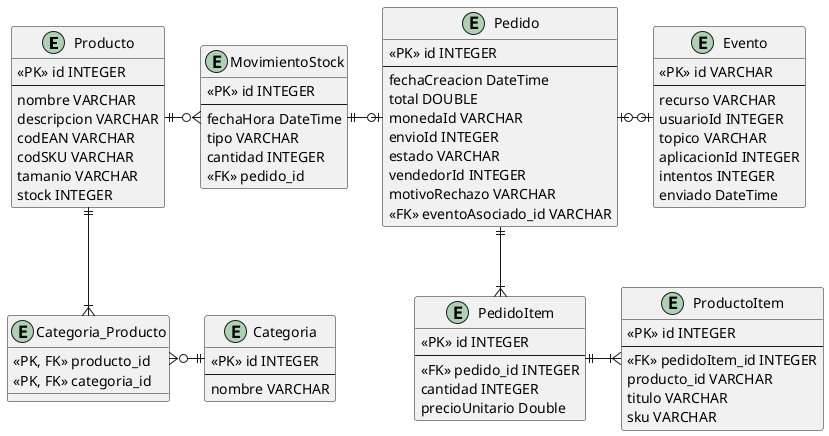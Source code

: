 @startuml
'https://plantuml.com/class-diagram

entity Producto {
    <<PK>> id INTEGER
    ---
    nombre VARCHAR
    descripcion VARCHAR
    codEAN VARCHAR
    codSKU VARCHAR
    tamanio VARCHAR
    stock INTEGER
}

entity Categoria_Producto {
    <<PK, FK>> producto_id
    <<PK, FK>> categoria_id
}

entity Categoria {
    <<PK>> id INTEGER
    ---
    nombre VARCHAR
}

entity MovimientoStock {
    <<PK>> id INTEGER
    ---
    fechaHora DateTime
    tipo VARCHAR
    cantidad INTEGER
    <<FK>> pedido_id
}

entity Pedido {
    <<PK>> id INTEGER
    ---
    fechaCreacion DateTime
    total DOUBLE
    monedaId VARCHAR
    envioId INTEGER
    estado VARCHAR
    vendedorId INTEGER
    motivoRechazo VARCHAR
    <<FK>> eventoAsociado_id VARCHAR
}

entity PedidoItem {
    <<PK>> id INTEGER
    ---
    <<FK>> pedido_id INTEGER
    cantidad INTEGER
    precioUnitario Double
}

entity ProductoItem {
    <<PK>> id INTEGER
    ---
    <<FK>> pedidoItem_id INTEGER
    producto_id VARCHAR
    titulo VARCHAR
    sku VARCHAR
}

entity Evento {
    <<PK>> id VARCHAR
    ---
    recurso VARCHAR
    usuarioId INTEGER
    topico VARCHAR
    aplicacionId INTEGER
    intentos INTEGER
    enviado DateTime
}

Producto ||--|{ Categoria_Producto
Categoria_Producto }o-|| Categoria
Producto ||-o{ MovimientoStock
MovimientoStock ||-o| Pedido
Pedido ||--|{ PedidoItem
PedidoItem ||-|{ ProductoItem
Pedido |o-o| Evento

@enduml